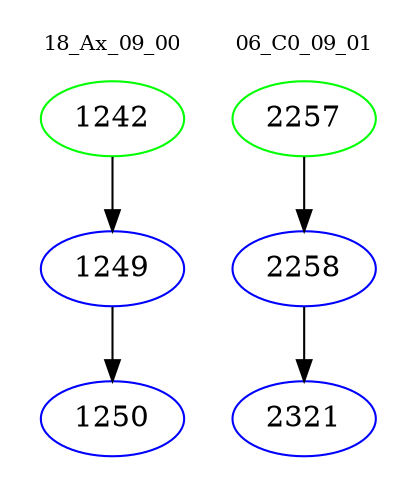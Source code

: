 digraph{
subgraph cluster_0 {
color = white
label = "18_Ax_09_00";
fontsize=10;
T0_1242 [label="1242", color="green"]
T0_1242 -> T0_1249 [color="black"]
T0_1249 [label="1249", color="blue"]
T0_1249 -> T0_1250 [color="black"]
T0_1250 [label="1250", color="blue"]
}
subgraph cluster_1 {
color = white
label = "06_C0_09_01";
fontsize=10;
T1_2257 [label="2257", color="green"]
T1_2257 -> T1_2258 [color="black"]
T1_2258 [label="2258", color="blue"]
T1_2258 -> T1_2321 [color="black"]
T1_2321 [label="2321", color="blue"]
}
}
